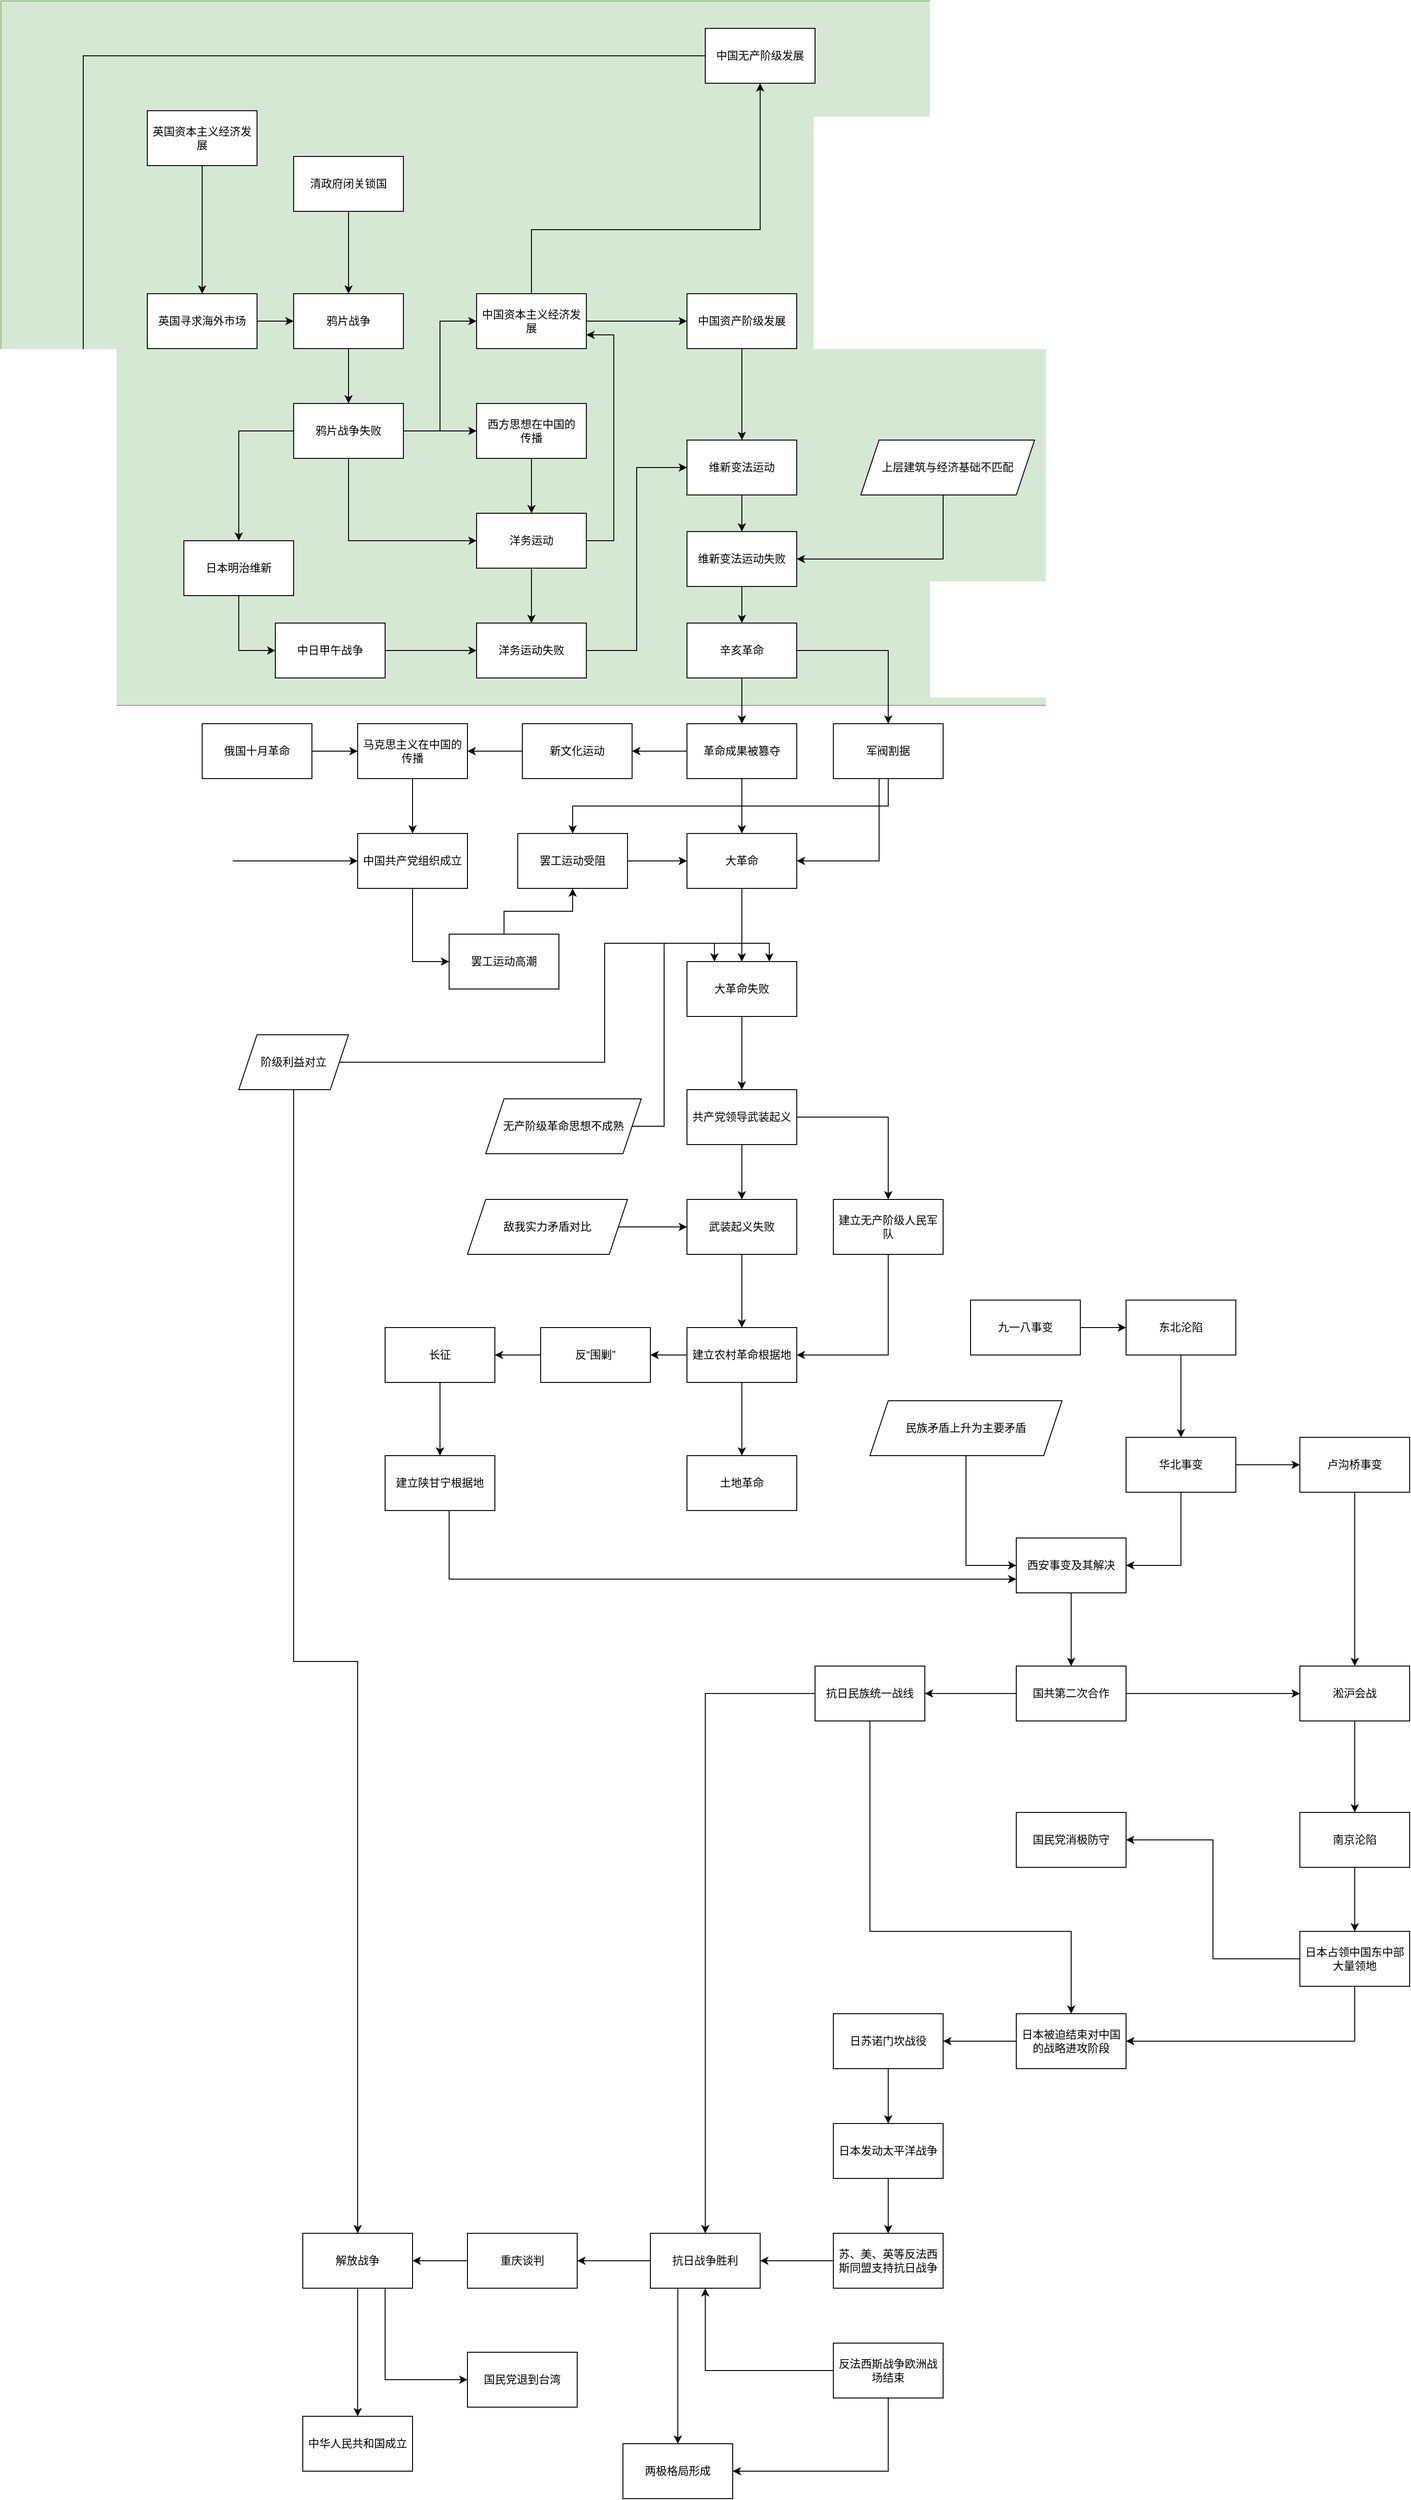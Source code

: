<mxfile version="21.6.6" type="github">
  <diagram name="Page-1" id="7m4uo4GMCayqNNpe3dpX">
    <mxGraphModel dx="2520" dy="2002" grid="1" gridSize="10" guides="1" tooltips="1" connect="1" arrows="1" fold="1" page="1" pageScale="1" pageWidth="850" pageHeight="1100" math="0" shadow="0">
      <root>
        <mxCell id="0" />
        <mxCell id="1" parent="0" />
        <mxCell id="l_-5iuy91tXy2IB9srBs-153" value="" style="rounded=0;whiteSpace=wrap;html=1;fillColor=#d5e8d4;strokeColor=#82b366;" vertex="1" parent="1">
          <mxGeometry x="-140" y="-70" width="1280" height="770" as="geometry" />
        </mxCell>
        <mxCell id="l_-5iuy91tXy2IB9srBs-10" style="edgeStyle=orthogonalEdgeStyle;rounded=0;orthogonalLoop=1;jettySize=auto;html=1;" edge="1" parent="1" source="l_-5iuy91tXy2IB9srBs-1" target="l_-5iuy91tXy2IB9srBs-9">
          <mxGeometry relative="1" as="geometry" />
        </mxCell>
        <mxCell id="l_-5iuy91tXy2IB9srBs-1" value="鸦片战争" style="rounded=0;whiteSpace=wrap;html=1;" vertex="1" parent="1">
          <mxGeometry x="180" y="250" width="120" height="60" as="geometry" />
        </mxCell>
        <mxCell id="l_-5iuy91tXy2IB9srBs-5" style="edgeStyle=orthogonalEdgeStyle;rounded=0;orthogonalLoop=1;jettySize=auto;html=1;entryX=0.5;entryY=0;entryDx=0;entryDy=0;" edge="1" parent="1" source="l_-5iuy91tXy2IB9srBs-3" target="l_-5iuy91tXy2IB9srBs-4">
          <mxGeometry relative="1" as="geometry" />
        </mxCell>
        <mxCell id="l_-5iuy91tXy2IB9srBs-3" value="英国资本主义经济发展" style="rounded=0;whiteSpace=wrap;html=1;" vertex="1" parent="1">
          <mxGeometry x="20" y="50" width="120" height="60" as="geometry" />
        </mxCell>
        <mxCell id="l_-5iuy91tXy2IB9srBs-6" style="edgeStyle=orthogonalEdgeStyle;rounded=0;orthogonalLoop=1;jettySize=auto;html=1;entryX=0;entryY=0.5;entryDx=0;entryDy=0;" edge="1" parent="1" source="l_-5iuy91tXy2IB9srBs-4" target="l_-5iuy91tXy2IB9srBs-1">
          <mxGeometry relative="1" as="geometry" />
        </mxCell>
        <mxCell id="l_-5iuy91tXy2IB9srBs-4" value="英国寻求海外市场" style="rounded=0;whiteSpace=wrap;html=1;" vertex="1" parent="1">
          <mxGeometry x="20" y="250" width="120" height="60" as="geometry" />
        </mxCell>
        <mxCell id="l_-5iuy91tXy2IB9srBs-8" style="edgeStyle=orthogonalEdgeStyle;rounded=0;orthogonalLoop=1;jettySize=auto;html=1;" edge="1" parent="1" source="l_-5iuy91tXy2IB9srBs-7" target="l_-5iuy91tXy2IB9srBs-1">
          <mxGeometry relative="1" as="geometry" />
        </mxCell>
        <mxCell id="l_-5iuy91tXy2IB9srBs-7" value="清政府闭关锁国" style="rounded=0;whiteSpace=wrap;html=1;" vertex="1" parent="1">
          <mxGeometry x="180" y="100" width="120" height="60" as="geometry" />
        </mxCell>
        <mxCell id="l_-5iuy91tXy2IB9srBs-14" style="edgeStyle=orthogonalEdgeStyle;rounded=0;orthogonalLoop=1;jettySize=auto;html=1;entryX=0;entryY=0.5;entryDx=0;entryDy=0;" edge="1" parent="1" source="l_-5iuy91tXy2IB9srBs-9" target="l_-5iuy91tXy2IB9srBs-13">
          <mxGeometry relative="1" as="geometry" />
        </mxCell>
        <mxCell id="l_-5iuy91tXy2IB9srBs-17" style="edgeStyle=orthogonalEdgeStyle;rounded=0;orthogonalLoop=1;jettySize=auto;html=1;entryX=0;entryY=0.5;entryDx=0;entryDy=0;" edge="1" parent="1" source="l_-5iuy91tXy2IB9srBs-9" target="l_-5iuy91tXy2IB9srBs-15">
          <mxGeometry relative="1" as="geometry">
            <Array as="points">
              <mxPoint x="240" y="520" />
            </Array>
          </mxGeometry>
        </mxCell>
        <mxCell id="l_-5iuy91tXy2IB9srBs-21" style="edgeStyle=orthogonalEdgeStyle;rounded=0;orthogonalLoop=1;jettySize=auto;html=1;entryX=0.5;entryY=0;entryDx=0;entryDy=0;" edge="1" parent="1" source="l_-5iuy91tXy2IB9srBs-9" target="l_-5iuy91tXy2IB9srBs-20">
          <mxGeometry relative="1" as="geometry">
            <Array as="points">
              <mxPoint x="120" y="400" />
            </Array>
          </mxGeometry>
        </mxCell>
        <mxCell id="l_-5iuy91tXy2IB9srBs-29" style="edgeStyle=orthogonalEdgeStyle;rounded=0;orthogonalLoop=1;jettySize=auto;html=1;entryX=0;entryY=0.5;entryDx=0;entryDy=0;" edge="1" parent="1" source="l_-5iuy91tXy2IB9srBs-9" target="l_-5iuy91tXy2IB9srBs-28">
          <mxGeometry relative="1" as="geometry" />
        </mxCell>
        <mxCell id="l_-5iuy91tXy2IB9srBs-9" value="鸦片战争失败" style="rounded=0;whiteSpace=wrap;html=1;" vertex="1" parent="1">
          <mxGeometry x="180" y="370" width="120" height="60" as="geometry" />
        </mxCell>
        <mxCell id="l_-5iuy91tXy2IB9srBs-16" style="edgeStyle=orthogonalEdgeStyle;rounded=0;orthogonalLoop=1;jettySize=auto;html=1;entryX=0.5;entryY=0;entryDx=0;entryDy=0;" edge="1" parent="1" source="l_-5iuy91tXy2IB9srBs-13" target="l_-5iuy91tXy2IB9srBs-15">
          <mxGeometry relative="1" as="geometry" />
        </mxCell>
        <mxCell id="l_-5iuy91tXy2IB9srBs-13" value="西方思想在中国的&lt;br&gt;传播" style="rounded=0;whiteSpace=wrap;html=1;" vertex="1" parent="1">
          <mxGeometry x="380" y="370" width="120" height="60" as="geometry" />
        </mxCell>
        <mxCell id="l_-5iuy91tXy2IB9srBs-19" style="edgeStyle=orthogonalEdgeStyle;rounded=0;orthogonalLoop=1;jettySize=auto;html=1;" edge="1" parent="1" source="l_-5iuy91tXy2IB9srBs-15" target="l_-5iuy91tXy2IB9srBs-18">
          <mxGeometry relative="1" as="geometry" />
        </mxCell>
        <mxCell id="l_-5iuy91tXy2IB9srBs-27" style="edgeStyle=orthogonalEdgeStyle;rounded=0;orthogonalLoop=1;jettySize=auto;html=1;entryX=1;entryY=0.75;entryDx=0;entryDy=0;" edge="1" parent="1" source="l_-5iuy91tXy2IB9srBs-15" target="l_-5iuy91tXy2IB9srBs-28">
          <mxGeometry relative="1" as="geometry">
            <Array as="points">
              <mxPoint x="530" y="520" />
              <mxPoint x="530" y="295" />
            </Array>
          </mxGeometry>
        </mxCell>
        <mxCell id="l_-5iuy91tXy2IB9srBs-15" value="洋务运动" style="rounded=0;whiteSpace=wrap;html=1;" vertex="1" parent="1">
          <mxGeometry x="380" y="490" width="120" height="60" as="geometry" />
        </mxCell>
        <mxCell id="l_-5iuy91tXy2IB9srBs-36" style="edgeStyle=orthogonalEdgeStyle;rounded=0;orthogonalLoop=1;jettySize=auto;html=1;entryX=0;entryY=0.5;entryDx=0;entryDy=0;" edge="1" parent="1" source="l_-5iuy91tXy2IB9srBs-18" target="l_-5iuy91tXy2IB9srBs-32">
          <mxGeometry relative="1" as="geometry" />
        </mxCell>
        <mxCell id="l_-5iuy91tXy2IB9srBs-18" value="洋务运动失败" style="rounded=0;whiteSpace=wrap;html=1;" vertex="1" parent="1">
          <mxGeometry x="380" y="610" width="120" height="60" as="geometry" />
        </mxCell>
        <mxCell id="l_-5iuy91tXy2IB9srBs-24" style="edgeStyle=orthogonalEdgeStyle;rounded=0;orthogonalLoop=1;jettySize=auto;html=1;entryX=0;entryY=0.5;entryDx=0;entryDy=0;" edge="1" parent="1" source="l_-5iuy91tXy2IB9srBs-20" target="l_-5iuy91tXy2IB9srBs-22">
          <mxGeometry relative="1" as="geometry" />
        </mxCell>
        <mxCell id="l_-5iuy91tXy2IB9srBs-20" value="日本明治维新" style="rounded=0;whiteSpace=wrap;html=1;" vertex="1" parent="1">
          <mxGeometry x="60" y="520" width="120" height="60" as="geometry" />
        </mxCell>
        <mxCell id="l_-5iuy91tXy2IB9srBs-23" style="edgeStyle=orthogonalEdgeStyle;rounded=0;orthogonalLoop=1;jettySize=auto;html=1;entryX=0;entryY=0.5;entryDx=0;entryDy=0;" edge="1" parent="1" source="l_-5iuy91tXy2IB9srBs-22" target="l_-5iuy91tXy2IB9srBs-18">
          <mxGeometry relative="1" as="geometry" />
        </mxCell>
        <mxCell id="l_-5iuy91tXy2IB9srBs-22" value="中日甲午战争" style="rounded=0;whiteSpace=wrap;html=1;" vertex="1" parent="1">
          <mxGeometry x="160" y="610" width="120" height="60" as="geometry" />
        </mxCell>
        <mxCell id="l_-5iuy91tXy2IB9srBs-33" style="edgeStyle=orthogonalEdgeStyle;rounded=0;orthogonalLoop=1;jettySize=auto;html=1;entryX=0.5;entryY=0;entryDx=0;entryDy=0;" edge="1" parent="1" source="l_-5iuy91tXy2IB9srBs-25" target="l_-5iuy91tXy2IB9srBs-32">
          <mxGeometry relative="1" as="geometry" />
        </mxCell>
        <mxCell id="l_-5iuy91tXy2IB9srBs-25" value="中国资产阶级发展" style="rounded=0;whiteSpace=wrap;html=1;" vertex="1" parent="1">
          <mxGeometry x="610" y="250" width="120" height="60" as="geometry" />
        </mxCell>
        <mxCell id="l_-5iuy91tXy2IB9srBs-31" style="edgeStyle=orthogonalEdgeStyle;rounded=0;orthogonalLoop=1;jettySize=auto;html=1;entryX=0;entryY=0.5;entryDx=0;entryDy=0;" edge="1" parent="1" source="l_-5iuy91tXy2IB9srBs-28" target="l_-5iuy91tXy2IB9srBs-25">
          <mxGeometry relative="1" as="geometry" />
        </mxCell>
        <mxCell id="l_-5iuy91tXy2IB9srBs-55" style="edgeStyle=orthogonalEdgeStyle;rounded=0;orthogonalLoop=1;jettySize=auto;html=1;entryX=0.5;entryY=1;entryDx=0;entryDy=0;" edge="1" parent="1" source="l_-5iuy91tXy2IB9srBs-28" target="l_-5iuy91tXy2IB9srBs-54">
          <mxGeometry relative="1" as="geometry">
            <Array as="points">
              <mxPoint x="440" y="180" />
              <mxPoint x="690" y="180" />
            </Array>
          </mxGeometry>
        </mxCell>
        <mxCell id="l_-5iuy91tXy2IB9srBs-28" value="中国资本主义经济发展" style="rounded=0;whiteSpace=wrap;html=1;" vertex="1" parent="1">
          <mxGeometry x="380" y="250" width="120" height="60" as="geometry" />
        </mxCell>
        <mxCell id="l_-5iuy91tXy2IB9srBs-35" style="edgeStyle=orthogonalEdgeStyle;rounded=0;orthogonalLoop=1;jettySize=auto;html=1;entryX=0.5;entryY=0;entryDx=0;entryDy=0;" edge="1" parent="1" source="l_-5iuy91tXy2IB9srBs-32" target="l_-5iuy91tXy2IB9srBs-34">
          <mxGeometry relative="1" as="geometry" />
        </mxCell>
        <mxCell id="l_-5iuy91tXy2IB9srBs-32" value="维新变法运动" style="rounded=0;whiteSpace=wrap;html=1;" vertex="1" parent="1">
          <mxGeometry x="610" y="410" width="120" height="60" as="geometry" />
        </mxCell>
        <mxCell id="l_-5iuy91tXy2IB9srBs-42" style="edgeStyle=orthogonalEdgeStyle;rounded=0;orthogonalLoop=1;jettySize=auto;html=1;entryX=0.5;entryY=0;entryDx=0;entryDy=0;" edge="1" parent="1" source="l_-5iuy91tXy2IB9srBs-34" target="l_-5iuy91tXy2IB9srBs-41">
          <mxGeometry relative="1" as="geometry" />
        </mxCell>
        <mxCell id="l_-5iuy91tXy2IB9srBs-34" value="维新变法运动失败" style="rounded=0;whiteSpace=wrap;html=1;" vertex="1" parent="1">
          <mxGeometry x="610" y="510" width="120" height="60" as="geometry" />
        </mxCell>
        <mxCell id="l_-5iuy91tXy2IB9srBs-40" style="edgeStyle=orthogonalEdgeStyle;rounded=0;orthogonalLoop=1;jettySize=auto;html=1;entryX=1;entryY=0.5;entryDx=0;entryDy=0;" edge="1" parent="1" source="l_-5iuy91tXy2IB9srBs-38" target="l_-5iuy91tXy2IB9srBs-34">
          <mxGeometry relative="1" as="geometry">
            <Array as="points">
              <mxPoint x="890" y="540" />
            </Array>
          </mxGeometry>
        </mxCell>
        <mxCell id="l_-5iuy91tXy2IB9srBs-38" value="上层建筑与经济基础不匹配" style="shape=parallelogram;perimeter=parallelogramPerimeter;whiteSpace=wrap;html=1;fixedSize=1;" vertex="1" parent="1">
          <mxGeometry x="800" y="410" width="190" height="60" as="geometry" />
        </mxCell>
        <mxCell id="l_-5iuy91tXy2IB9srBs-44" style="edgeStyle=orthogonalEdgeStyle;rounded=0;orthogonalLoop=1;jettySize=auto;html=1;entryX=0.5;entryY=0;entryDx=0;entryDy=0;" edge="1" parent="1" source="l_-5iuy91tXy2IB9srBs-41" target="l_-5iuy91tXy2IB9srBs-43">
          <mxGeometry relative="1" as="geometry" />
        </mxCell>
        <mxCell id="l_-5iuy91tXy2IB9srBs-41" value="辛亥革命" style="rounded=0;whiteSpace=wrap;html=1;" vertex="1" parent="1">
          <mxGeometry x="610" y="610" width="120" height="60" as="geometry" />
        </mxCell>
        <mxCell id="l_-5iuy91tXy2IB9srBs-46" style="edgeStyle=orthogonalEdgeStyle;rounded=0;orthogonalLoop=1;jettySize=auto;html=1;entryX=0.5;entryY=0;entryDx=0;entryDy=0;exitX=1;exitY=0.5;exitDx=0;exitDy=0;" edge="1" parent="1" source="l_-5iuy91tXy2IB9srBs-41" target="l_-5iuy91tXy2IB9srBs-45">
          <mxGeometry relative="1" as="geometry" />
        </mxCell>
        <mxCell id="l_-5iuy91tXy2IB9srBs-48" style="edgeStyle=orthogonalEdgeStyle;rounded=0;orthogonalLoop=1;jettySize=auto;html=1;entryX=0.5;entryY=0;entryDx=0;entryDy=0;" edge="1" parent="1" source="l_-5iuy91tXy2IB9srBs-43" target="l_-5iuy91tXy2IB9srBs-47">
          <mxGeometry relative="1" as="geometry" />
        </mxCell>
        <mxCell id="l_-5iuy91tXy2IB9srBs-58" style="edgeStyle=orthogonalEdgeStyle;rounded=0;orthogonalLoop=1;jettySize=auto;html=1;" edge="1" parent="1" source="l_-5iuy91tXy2IB9srBs-43" target="l_-5iuy91tXy2IB9srBs-57">
          <mxGeometry relative="1" as="geometry" />
        </mxCell>
        <mxCell id="l_-5iuy91tXy2IB9srBs-43" value="革命成果被篡夺" style="rounded=0;whiteSpace=wrap;html=1;" vertex="1" parent="1">
          <mxGeometry x="610" y="720" width="120" height="60" as="geometry" />
        </mxCell>
        <mxCell id="l_-5iuy91tXy2IB9srBs-49" style="edgeStyle=orthogonalEdgeStyle;rounded=0;orthogonalLoop=1;jettySize=auto;html=1;entryX=1;entryY=0.5;entryDx=0;entryDy=0;" edge="1" parent="1" source="l_-5iuy91tXy2IB9srBs-45" target="l_-5iuy91tXy2IB9srBs-47">
          <mxGeometry relative="1" as="geometry">
            <Array as="points">
              <mxPoint x="820" y="870" />
            </Array>
          </mxGeometry>
        </mxCell>
        <mxCell id="l_-5iuy91tXy2IB9srBs-72" style="edgeStyle=orthogonalEdgeStyle;rounded=0;orthogonalLoop=1;jettySize=auto;html=1;entryX=0.5;entryY=0;entryDx=0;entryDy=0;" edge="1" parent="1" source="l_-5iuy91tXy2IB9srBs-45" target="l_-5iuy91tXy2IB9srBs-66">
          <mxGeometry relative="1" as="geometry">
            <Array as="points">
              <mxPoint x="830" y="810" />
              <mxPoint x="485" y="810" />
            </Array>
          </mxGeometry>
        </mxCell>
        <mxCell id="l_-5iuy91tXy2IB9srBs-45" value="军阀割据" style="rounded=0;whiteSpace=wrap;html=1;" vertex="1" parent="1">
          <mxGeometry x="770" y="720" width="120" height="60" as="geometry" />
        </mxCell>
        <mxCell id="l_-5iuy91tXy2IB9srBs-53" style="edgeStyle=orthogonalEdgeStyle;rounded=0;orthogonalLoop=1;jettySize=auto;html=1;entryX=0.5;entryY=0;entryDx=0;entryDy=0;" edge="1" parent="1" source="l_-5iuy91tXy2IB9srBs-47" target="l_-5iuy91tXy2IB9srBs-52">
          <mxGeometry relative="1" as="geometry" />
        </mxCell>
        <mxCell id="l_-5iuy91tXy2IB9srBs-47" value="大革命" style="rounded=0;whiteSpace=wrap;html=1;" vertex="1" parent="1">
          <mxGeometry x="610" y="840" width="120" height="60" as="geometry" />
        </mxCell>
        <mxCell id="l_-5iuy91tXy2IB9srBs-80" style="edgeStyle=orthogonalEdgeStyle;rounded=0;orthogonalLoop=1;jettySize=auto;html=1;entryX=0.5;entryY=0;entryDx=0;entryDy=0;" edge="1" parent="1" source="l_-5iuy91tXy2IB9srBs-52" target="l_-5iuy91tXy2IB9srBs-79">
          <mxGeometry relative="1" as="geometry" />
        </mxCell>
        <mxCell id="l_-5iuy91tXy2IB9srBs-52" value="大革命失败" style="rounded=0;whiteSpace=wrap;html=1;" vertex="1" parent="1">
          <mxGeometry x="610" y="980" width="120" height="60" as="geometry" />
        </mxCell>
        <mxCell id="l_-5iuy91tXy2IB9srBs-65" style="edgeStyle=orthogonalEdgeStyle;rounded=0;orthogonalLoop=1;jettySize=auto;html=1;entryX=0;entryY=0.5;entryDx=0;entryDy=0;" edge="1" parent="1" source="l_-5iuy91tXy2IB9srBs-54" target="l_-5iuy91tXy2IB9srBs-62">
          <mxGeometry relative="1" as="geometry">
            <Array as="points">
              <mxPoint x="-50" y="-10" />
              <mxPoint x="-50" y="870" />
            </Array>
          </mxGeometry>
        </mxCell>
        <mxCell id="l_-5iuy91tXy2IB9srBs-54" value="中国无产阶级发展" style="rounded=0;whiteSpace=wrap;html=1;" vertex="1" parent="1">
          <mxGeometry x="630" y="-40" width="120" height="60" as="geometry" />
        </mxCell>
        <mxCell id="l_-5iuy91tXy2IB9srBs-61" style="edgeStyle=orthogonalEdgeStyle;rounded=0;orthogonalLoop=1;jettySize=auto;html=1;entryX=0;entryY=0.5;entryDx=0;entryDy=0;" edge="1" parent="1" source="l_-5iuy91tXy2IB9srBs-56" target="l_-5iuy91tXy2IB9srBs-59">
          <mxGeometry relative="1" as="geometry" />
        </mxCell>
        <mxCell id="l_-5iuy91tXy2IB9srBs-56" value="俄国十月革命" style="rounded=0;whiteSpace=wrap;html=1;" vertex="1" parent="1">
          <mxGeometry x="80" y="720" width="120" height="60" as="geometry" />
        </mxCell>
        <mxCell id="l_-5iuy91tXy2IB9srBs-60" style="edgeStyle=orthogonalEdgeStyle;rounded=0;orthogonalLoop=1;jettySize=auto;html=1;entryX=1;entryY=0.5;entryDx=0;entryDy=0;" edge="1" parent="1" source="l_-5iuy91tXy2IB9srBs-57" target="l_-5iuy91tXy2IB9srBs-59">
          <mxGeometry relative="1" as="geometry" />
        </mxCell>
        <mxCell id="l_-5iuy91tXy2IB9srBs-57" value="新文化运动" style="rounded=0;whiteSpace=wrap;html=1;" vertex="1" parent="1">
          <mxGeometry x="430" y="720" width="120" height="60" as="geometry" />
        </mxCell>
        <mxCell id="l_-5iuy91tXy2IB9srBs-63" style="edgeStyle=orthogonalEdgeStyle;rounded=0;orthogonalLoop=1;jettySize=auto;html=1;entryX=0.5;entryY=0;entryDx=0;entryDy=0;" edge="1" parent="1" source="l_-5iuy91tXy2IB9srBs-59" target="l_-5iuy91tXy2IB9srBs-62">
          <mxGeometry relative="1" as="geometry" />
        </mxCell>
        <mxCell id="l_-5iuy91tXy2IB9srBs-59" value="马克思主义在中国的传播" style="rounded=0;whiteSpace=wrap;html=1;" vertex="1" parent="1">
          <mxGeometry x="250" y="720" width="120" height="60" as="geometry" />
        </mxCell>
        <mxCell id="l_-5iuy91tXy2IB9srBs-70" value="" style="edgeStyle=orthogonalEdgeStyle;rounded=0;orthogonalLoop=1;jettySize=auto;html=1;entryX=0;entryY=0.5;entryDx=0;entryDy=0;" edge="1" parent="1" source="l_-5iuy91tXy2IB9srBs-62" target="l_-5iuy91tXy2IB9srBs-69">
          <mxGeometry relative="1" as="geometry" />
        </mxCell>
        <mxCell id="l_-5iuy91tXy2IB9srBs-62" value="中国共产党组织成立" style="rounded=0;whiteSpace=wrap;html=1;" vertex="1" parent="1">
          <mxGeometry x="250" y="840" width="120" height="60" as="geometry" />
        </mxCell>
        <mxCell id="l_-5iuy91tXy2IB9srBs-68" style="edgeStyle=orthogonalEdgeStyle;rounded=0;orthogonalLoop=1;jettySize=auto;html=1;entryX=0;entryY=0.5;entryDx=0;entryDy=0;" edge="1" parent="1" source="l_-5iuy91tXy2IB9srBs-66" target="l_-5iuy91tXy2IB9srBs-47">
          <mxGeometry relative="1" as="geometry" />
        </mxCell>
        <mxCell id="l_-5iuy91tXy2IB9srBs-66" value="罢工运动受阻" style="rounded=0;whiteSpace=wrap;html=1;" vertex="1" parent="1">
          <mxGeometry x="425" y="840" width="120" height="60" as="geometry" />
        </mxCell>
        <mxCell id="l_-5iuy91tXy2IB9srBs-71" style="edgeStyle=orthogonalEdgeStyle;rounded=0;orthogonalLoop=1;jettySize=auto;html=1;" edge="1" parent="1" source="l_-5iuy91tXy2IB9srBs-69" target="l_-5iuy91tXy2IB9srBs-66">
          <mxGeometry relative="1" as="geometry" />
        </mxCell>
        <mxCell id="l_-5iuy91tXy2IB9srBs-69" value="罢工运动高潮" style="whiteSpace=wrap;html=1;rounded=0;" vertex="1" parent="1">
          <mxGeometry x="350" y="950" width="120" height="60" as="geometry" />
        </mxCell>
        <mxCell id="l_-5iuy91tXy2IB9srBs-75" style="edgeStyle=orthogonalEdgeStyle;rounded=0;orthogonalLoop=1;jettySize=auto;html=1;entryX=0.75;entryY=0;entryDx=0;entryDy=0;" edge="1" parent="1" source="l_-5iuy91tXy2IB9srBs-74" target="l_-5iuy91tXy2IB9srBs-52">
          <mxGeometry relative="1" as="geometry">
            <Array as="points">
              <mxPoint x="520" y="1090" />
              <mxPoint x="520" y="960" />
              <mxPoint x="700" y="960" />
            </Array>
          </mxGeometry>
        </mxCell>
        <mxCell id="l_-5iuy91tXy2IB9srBs-133" style="edgeStyle=orthogonalEdgeStyle;rounded=0;orthogonalLoop=1;jettySize=auto;html=1;entryX=0.5;entryY=0;entryDx=0;entryDy=0;" edge="1" parent="1" source="l_-5iuy91tXy2IB9srBs-74" target="l_-5iuy91tXy2IB9srBs-134">
          <mxGeometry relative="1" as="geometry">
            <mxPoint x="300" y="2310" as="targetPoint" />
          </mxGeometry>
        </mxCell>
        <mxCell id="l_-5iuy91tXy2IB9srBs-74" value="阶级利益对立" style="shape=parallelogram;perimeter=parallelogramPerimeter;whiteSpace=wrap;html=1;fixedSize=1;" vertex="1" parent="1">
          <mxGeometry x="120" y="1060" width="120" height="60" as="geometry" />
        </mxCell>
        <mxCell id="l_-5iuy91tXy2IB9srBs-78" style="edgeStyle=orthogonalEdgeStyle;rounded=0;orthogonalLoop=1;jettySize=auto;html=1;entryX=0.25;entryY=0;entryDx=0;entryDy=0;" edge="1" parent="1" source="l_-5iuy91tXy2IB9srBs-77" target="l_-5iuy91tXy2IB9srBs-52">
          <mxGeometry relative="1" as="geometry" />
        </mxCell>
        <mxCell id="l_-5iuy91tXy2IB9srBs-77" value="无产阶级革命思想不成熟" style="shape=parallelogram;perimeter=parallelogramPerimeter;whiteSpace=wrap;html=1;fixedSize=1;" vertex="1" parent="1">
          <mxGeometry x="390" y="1130" width="170" height="60" as="geometry" />
        </mxCell>
        <mxCell id="l_-5iuy91tXy2IB9srBs-83" style="edgeStyle=orthogonalEdgeStyle;rounded=0;orthogonalLoop=1;jettySize=auto;html=1;entryX=0.5;entryY=0;entryDx=0;entryDy=0;" edge="1" parent="1" source="l_-5iuy91tXy2IB9srBs-79" target="l_-5iuy91tXy2IB9srBs-82">
          <mxGeometry relative="1" as="geometry" />
        </mxCell>
        <mxCell id="l_-5iuy91tXy2IB9srBs-88" style="edgeStyle=orthogonalEdgeStyle;rounded=0;orthogonalLoop=1;jettySize=auto;html=1;entryX=0.5;entryY=0;entryDx=0;entryDy=0;" edge="1" parent="1" source="l_-5iuy91tXy2IB9srBs-79" target="l_-5iuy91tXy2IB9srBs-89">
          <mxGeometry relative="1" as="geometry">
            <mxPoint x="820" y="1300" as="targetPoint" />
          </mxGeometry>
        </mxCell>
        <mxCell id="l_-5iuy91tXy2IB9srBs-79" value="共产党领导武装起义" style="rounded=0;whiteSpace=wrap;html=1;" vertex="1" parent="1">
          <mxGeometry x="610" y="1120" width="120" height="60" as="geometry" />
        </mxCell>
        <mxCell id="l_-5iuy91tXy2IB9srBs-85" style="edgeStyle=orthogonalEdgeStyle;rounded=0;orthogonalLoop=1;jettySize=auto;html=1;entryX=0;entryY=0.5;entryDx=0;entryDy=0;" edge="1" parent="1" source="l_-5iuy91tXy2IB9srBs-81" target="l_-5iuy91tXy2IB9srBs-82">
          <mxGeometry relative="1" as="geometry" />
        </mxCell>
        <mxCell id="l_-5iuy91tXy2IB9srBs-81" value="敌我实力矛盾对比" style="shape=parallelogram;perimeter=parallelogramPerimeter;whiteSpace=wrap;html=1;fixedSize=1;" vertex="1" parent="1">
          <mxGeometry x="370" y="1240" width="175" height="60" as="geometry" />
        </mxCell>
        <mxCell id="l_-5iuy91tXy2IB9srBs-87" value="" style="edgeStyle=orthogonalEdgeStyle;rounded=0;orthogonalLoop=1;jettySize=auto;html=1;" edge="1" parent="1" source="l_-5iuy91tXy2IB9srBs-82" target="l_-5iuy91tXy2IB9srBs-86">
          <mxGeometry relative="1" as="geometry" />
        </mxCell>
        <mxCell id="l_-5iuy91tXy2IB9srBs-82" value="武装起义失败" style="rounded=0;whiteSpace=wrap;html=1;" vertex="1" parent="1">
          <mxGeometry x="610" y="1240" width="120" height="60" as="geometry" />
        </mxCell>
        <mxCell id="l_-5iuy91tXy2IB9srBs-91" value="" style="edgeStyle=orthogonalEdgeStyle;rounded=0;orthogonalLoop=1;jettySize=auto;html=1;" edge="1" parent="1" source="l_-5iuy91tXy2IB9srBs-86" target="l_-5iuy91tXy2IB9srBs-90">
          <mxGeometry relative="1" as="geometry" />
        </mxCell>
        <mxCell id="l_-5iuy91tXy2IB9srBs-93" value="" style="edgeStyle=orthogonalEdgeStyle;rounded=0;orthogonalLoop=1;jettySize=auto;html=1;" edge="1" parent="1" source="l_-5iuy91tXy2IB9srBs-86" target="l_-5iuy91tXy2IB9srBs-92">
          <mxGeometry relative="1" as="geometry" />
        </mxCell>
        <mxCell id="l_-5iuy91tXy2IB9srBs-86" value="建立农村革命根据地" style="whiteSpace=wrap;html=1;rounded=0;" vertex="1" parent="1">
          <mxGeometry x="610" y="1380" width="120" height="60" as="geometry" />
        </mxCell>
        <mxCell id="l_-5iuy91tXy2IB9srBs-142" style="edgeStyle=orthogonalEdgeStyle;rounded=0;orthogonalLoop=1;jettySize=auto;html=1;entryX=1;entryY=0.5;entryDx=0;entryDy=0;" edge="1" parent="1" source="l_-5iuy91tXy2IB9srBs-89" target="l_-5iuy91tXy2IB9srBs-86">
          <mxGeometry relative="1" as="geometry">
            <Array as="points">
              <mxPoint x="830" y="1410" />
            </Array>
          </mxGeometry>
        </mxCell>
        <mxCell id="l_-5iuy91tXy2IB9srBs-89" value="建立无产阶级人民军队" style="rounded=0;whiteSpace=wrap;html=1;" vertex="1" parent="1">
          <mxGeometry x="770" y="1240" width="120" height="60" as="geometry" />
        </mxCell>
        <mxCell id="l_-5iuy91tXy2IB9srBs-90" value="土地革命" style="whiteSpace=wrap;html=1;rounded=0;" vertex="1" parent="1">
          <mxGeometry x="610" y="1520" width="120" height="60" as="geometry" />
        </mxCell>
        <mxCell id="l_-5iuy91tXy2IB9srBs-95" value="" style="edgeStyle=orthogonalEdgeStyle;rounded=0;orthogonalLoop=1;jettySize=auto;html=1;" edge="1" parent="1" source="l_-5iuy91tXy2IB9srBs-92" target="l_-5iuy91tXy2IB9srBs-94">
          <mxGeometry relative="1" as="geometry" />
        </mxCell>
        <mxCell id="l_-5iuy91tXy2IB9srBs-92" value="反“围剿”" style="whiteSpace=wrap;html=1;rounded=0;" vertex="1" parent="1">
          <mxGeometry x="450" y="1380" width="120" height="60" as="geometry" />
        </mxCell>
        <mxCell id="l_-5iuy91tXy2IB9srBs-102" value="" style="edgeStyle=orthogonalEdgeStyle;rounded=0;orthogonalLoop=1;jettySize=auto;html=1;" edge="1" parent="1" source="l_-5iuy91tXy2IB9srBs-94" target="l_-5iuy91tXy2IB9srBs-101">
          <mxGeometry relative="1" as="geometry" />
        </mxCell>
        <mxCell id="l_-5iuy91tXy2IB9srBs-94" value="长征" style="whiteSpace=wrap;html=1;rounded=0;" vertex="1" parent="1">
          <mxGeometry x="280" y="1380" width="120" height="60" as="geometry" />
        </mxCell>
        <mxCell id="l_-5iuy91tXy2IB9srBs-98" value="" style="edgeStyle=orthogonalEdgeStyle;rounded=0;orthogonalLoop=1;jettySize=auto;html=1;" edge="1" parent="1" source="l_-5iuy91tXy2IB9srBs-96" target="l_-5iuy91tXy2IB9srBs-97">
          <mxGeometry relative="1" as="geometry" />
        </mxCell>
        <mxCell id="l_-5iuy91tXy2IB9srBs-96" value="九一八事变" style="rounded=0;whiteSpace=wrap;html=1;" vertex="1" parent="1">
          <mxGeometry x="920" y="1350" width="120" height="60" as="geometry" />
        </mxCell>
        <mxCell id="l_-5iuy91tXy2IB9srBs-100" value="" style="edgeStyle=orthogonalEdgeStyle;rounded=0;orthogonalLoop=1;jettySize=auto;html=1;" edge="1" parent="1" source="l_-5iuy91tXy2IB9srBs-97" target="l_-5iuy91tXy2IB9srBs-99">
          <mxGeometry relative="1" as="geometry" />
        </mxCell>
        <mxCell id="l_-5iuy91tXy2IB9srBs-97" value="东北沦陷" style="whiteSpace=wrap;html=1;rounded=0;" vertex="1" parent="1">
          <mxGeometry x="1090" y="1350" width="120" height="60" as="geometry" />
        </mxCell>
        <mxCell id="l_-5iuy91tXy2IB9srBs-106" style="edgeStyle=orthogonalEdgeStyle;rounded=0;orthogonalLoop=1;jettySize=auto;html=1;entryX=1;entryY=0.5;entryDx=0;entryDy=0;" edge="1" parent="1" source="l_-5iuy91tXy2IB9srBs-99" target="l_-5iuy91tXy2IB9srBs-104">
          <mxGeometry relative="1" as="geometry" />
        </mxCell>
        <mxCell id="l_-5iuy91tXy2IB9srBs-110" style="edgeStyle=orthogonalEdgeStyle;rounded=0;orthogonalLoop=1;jettySize=auto;html=1;" edge="1" parent="1" source="l_-5iuy91tXy2IB9srBs-99" target="l_-5iuy91tXy2IB9srBs-109">
          <mxGeometry relative="1" as="geometry" />
        </mxCell>
        <mxCell id="l_-5iuy91tXy2IB9srBs-99" value="华北事变" style="whiteSpace=wrap;html=1;rounded=0;" vertex="1" parent="1">
          <mxGeometry x="1090" y="1500" width="120" height="60" as="geometry" />
        </mxCell>
        <mxCell id="l_-5iuy91tXy2IB9srBs-141" style="edgeStyle=orthogonalEdgeStyle;rounded=0;orthogonalLoop=1;jettySize=auto;html=1;entryX=0;entryY=0.75;entryDx=0;entryDy=0;" edge="1" parent="1" source="l_-5iuy91tXy2IB9srBs-101" target="l_-5iuy91tXy2IB9srBs-104">
          <mxGeometry relative="1" as="geometry">
            <Array as="points">
              <mxPoint x="350" y="1655" />
            </Array>
          </mxGeometry>
        </mxCell>
        <mxCell id="l_-5iuy91tXy2IB9srBs-101" value="建立陕甘宁根据地" style="whiteSpace=wrap;html=1;rounded=0;" vertex="1" parent="1">
          <mxGeometry x="280" y="1520" width="120" height="60" as="geometry" />
        </mxCell>
        <mxCell id="l_-5iuy91tXy2IB9srBs-105" style="edgeStyle=orthogonalEdgeStyle;rounded=0;orthogonalLoop=1;jettySize=auto;html=1;entryX=0;entryY=0.5;entryDx=0;entryDy=0;" edge="1" parent="1" source="l_-5iuy91tXy2IB9srBs-103" target="l_-5iuy91tXy2IB9srBs-104">
          <mxGeometry relative="1" as="geometry" />
        </mxCell>
        <mxCell id="l_-5iuy91tXy2IB9srBs-103" value="民族矛盾上升为主要矛盾" style="shape=parallelogram;perimeter=parallelogramPerimeter;whiteSpace=wrap;html=1;fixedSize=1;" vertex="1" parent="1">
          <mxGeometry x="810" y="1460" width="210" height="60" as="geometry" />
        </mxCell>
        <mxCell id="l_-5iuy91tXy2IB9srBs-108" value="" style="edgeStyle=orthogonalEdgeStyle;rounded=0;orthogonalLoop=1;jettySize=auto;html=1;" edge="1" parent="1" source="l_-5iuy91tXy2IB9srBs-104" target="l_-5iuy91tXy2IB9srBs-107">
          <mxGeometry relative="1" as="geometry" />
        </mxCell>
        <mxCell id="l_-5iuy91tXy2IB9srBs-104" value="西安事变及其解决" style="rounded=0;whiteSpace=wrap;html=1;" vertex="1" parent="1">
          <mxGeometry x="970" y="1610" width="120" height="60" as="geometry" />
        </mxCell>
        <mxCell id="l_-5iuy91tXy2IB9srBs-113" style="edgeStyle=orthogonalEdgeStyle;rounded=0;orthogonalLoop=1;jettySize=auto;html=1;entryX=0;entryY=0.5;entryDx=0;entryDy=0;" edge="1" parent="1" source="l_-5iuy91tXy2IB9srBs-107" target="l_-5iuy91tXy2IB9srBs-111">
          <mxGeometry relative="1" as="geometry" />
        </mxCell>
        <mxCell id="l_-5iuy91tXy2IB9srBs-145" style="edgeStyle=orthogonalEdgeStyle;rounded=0;orthogonalLoop=1;jettySize=auto;html=1;" edge="1" parent="1" source="l_-5iuy91tXy2IB9srBs-107" target="l_-5iuy91tXy2IB9srBs-144">
          <mxGeometry relative="1" as="geometry" />
        </mxCell>
        <mxCell id="l_-5iuy91tXy2IB9srBs-107" value="国共第二次合作" style="whiteSpace=wrap;html=1;rounded=0;" vertex="1" parent="1">
          <mxGeometry x="970" y="1750" width="120" height="60" as="geometry" />
        </mxCell>
        <mxCell id="l_-5iuy91tXy2IB9srBs-112" style="edgeStyle=orthogonalEdgeStyle;rounded=0;orthogonalLoop=1;jettySize=auto;html=1;entryX=0.5;entryY=0;entryDx=0;entryDy=0;" edge="1" parent="1" source="l_-5iuy91tXy2IB9srBs-109" target="l_-5iuy91tXy2IB9srBs-111">
          <mxGeometry relative="1" as="geometry" />
        </mxCell>
        <mxCell id="l_-5iuy91tXy2IB9srBs-109" value="卢沟桥事变" style="rounded=0;whiteSpace=wrap;html=1;" vertex="1" parent="1">
          <mxGeometry x="1280" y="1500" width="120" height="60" as="geometry" />
        </mxCell>
        <mxCell id="l_-5iuy91tXy2IB9srBs-115" style="edgeStyle=orthogonalEdgeStyle;rounded=0;orthogonalLoop=1;jettySize=auto;html=1;" edge="1" parent="1" source="l_-5iuy91tXy2IB9srBs-111" target="l_-5iuy91tXy2IB9srBs-114">
          <mxGeometry relative="1" as="geometry" />
        </mxCell>
        <mxCell id="l_-5iuy91tXy2IB9srBs-111" value="淞沪会战" style="rounded=0;whiteSpace=wrap;html=1;" vertex="1" parent="1">
          <mxGeometry x="1280" y="1750" width="120" height="60" as="geometry" />
        </mxCell>
        <mxCell id="l_-5iuy91tXy2IB9srBs-118" style="edgeStyle=orthogonalEdgeStyle;rounded=0;orthogonalLoop=1;jettySize=auto;html=1;" edge="1" parent="1" source="l_-5iuy91tXy2IB9srBs-114" target="l_-5iuy91tXy2IB9srBs-117">
          <mxGeometry relative="1" as="geometry" />
        </mxCell>
        <mxCell id="l_-5iuy91tXy2IB9srBs-114" value="南京沦陷" style="rounded=0;whiteSpace=wrap;html=1;" vertex="1" parent="1">
          <mxGeometry x="1280" y="1910" width="120" height="60" as="geometry" />
        </mxCell>
        <mxCell id="l_-5iuy91tXy2IB9srBs-116" value="国民党消极防守" style="rounded=0;whiteSpace=wrap;html=1;" vertex="1" parent="1">
          <mxGeometry x="970" y="1910" width="120" height="60" as="geometry" />
        </mxCell>
        <mxCell id="l_-5iuy91tXy2IB9srBs-119" style="edgeStyle=orthogonalEdgeStyle;rounded=0;orthogonalLoop=1;jettySize=auto;html=1;entryX=1;entryY=0.5;entryDx=0;entryDy=0;" edge="1" parent="1" source="l_-5iuy91tXy2IB9srBs-117" target="l_-5iuy91tXy2IB9srBs-116">
          <mxGeometry relative="1" as="geometry" />
        </mxCell>
        <mxCell id="l_-5iuy91tXy2IB9srBs-121" style="edgeStyle=orthogonalEdgeStyle;rounded=0;orthogonalLoop=1;jettySize=auto;html=1;entryX=1;entryY=0.5;entryDx=0;entryDy=0;" edge="1" parent="1" source="l_-5iuy91tXy2IB9srBs-117" target="l_-5iuy91tXy2IB9srBs-120">
          <mxGeometry relative="1" as="geometry">
            <Array as="points">
              <mxPoint x="1340" y="2160" />
            </Array>
          </mxGeometry>
        </mxCell>
        <mxCell id="l_-5iuy91tXy2IB9srBs-117" value="日本占领中国东中部大量领地" style="rounded=0;whiteSpace=wrap;html=1;" vertex="1" parent="1">
          <mxGeometry x="1280" y="2040" width="120" height="60" as="geometry" />
        </mxCell>
        <mxCell id="l_-5iuy91tXy2IB9srBs-123" style="edgeStyle=orthogonalEdgeStyle;rounded=0;orthogonalLoop=1;jettySize=auto;html=1;entryX=1;entryY=0.5;entryDx=0;entryDy=0;" edge="1" parent="1" source="l_-5iuy91tXy2IB9srBs-120" target="l_-5iuy91tXy2IB9srBs-122">
          <mxGeometry relative="1" as="geometry" />
        </mxCell>
        <mxCell id="l_-5iuy91tXy2IB9srBs-120" value="日本被迫结束对中国的战略进攻阶段" style="rounded=0;whiteSpace=wrap;html=1;" vertex="1" parent="1">
          <mxGeometry x="970" y="2130" width="120" height="60" as="geometry" />
        </mxCell>
        <mxCell id="l_-5iuy91tXy2IB9srBs-125" style="edgeStyle=orthogonalEdgeStyle;rounded=0;orthogonalLoop=1;jettySize=auto;html=1;entryX=0.5;entryY=0;entryDx=0;entryDy=0;" edge="1" parent="1" source="l_-5iuy91tXy2IB9srBs-122" target="l_-5iuy91tXy2IB9srBs-124">
          <mxGeometry relative="1" as="geometry" />
        </mxCell>
        <mxCell id="l_-5iuy91tXy2IB9srBs-122" value="日苏诺门坎战役" style="rounded=0;whiteSpace=wrap;html=1;" vertex="1" parent="1">
          <mxGeometry x="770" y="2130" width="120" height="60" as="geometry" />
        </mxCell>
        <mxCell id="l_-5iuy91tXy2IB9srBs-128" value="" style="edgeStyle=orthogonalEdgeStyle;rounded=0;orthogonalLoop=1;jettySize=auto;html=1;" edge="1" parent="1" source="l_-5iuy91tXy2IB9srBs-124" target="l_-5iuy91tXy2IB9srBs-127">
          <mxGeometry relative="1" as="geometry" />
        </mxCell>
        <mxCell id="l_-5iuy91tXy2IB9srBs-124" value="日本发动太平洋战争" style="rounded=0;whiteSpace=wrap;html=1;" vertex="1" parent="1">
          <mxGeometry x="770" y="2250" width="120" height="60" as="geometry" />
        </mxCell>
        <mxCell id="l_-5iuy91tXy2IB9srBs-130" value="" style="edgeStyle=orthogonalEdgeStyle;rounded=0;orthogonalLoop=1;jettySize=auto;html=1;" edge="1" parent="1" source="l_-5iuy91tXy2IB9srBs-127" target="l_-5iuy91tXy2IB9srBs-129">
          <mxGeometry relative="1" as="geometry" />
        </mxCell>
        <mxCell id="l_-5iuy91tXy2IB9srBs-127" value="苏、美、英等反法西斯同盟支持抗日战争" style="whiteSpace=wrap;html=1;rounded=0;" vertex="1" parent="1">
          <mxGeometry x="770" y="2370" width="120" height="60" as="geometry" />
        </mxCell>
        <mxCell id="l_-5iuy91tXy2IB9srBs-132" value="" style="edgeStyle=orthogonalEdgeStyle;rounded=0;orthogonalLoop=1;jettySize=auto;html=1;" edge="1" parent="1" source="l_-5iuy91tXy2IB9srBs-129" target="l_-5iuy91tXy2IB9srBs-131">
          <mxGeometry relative="1" as="geometry" />
        </mxCell>
        <mxCell id="l_-5iuy91tXy2IB9srBs-151" style="edgeStyle=orthogonalEdgeStyle;rounded=0;orthogonalLoop=1;jettySize=auto;html=1;entryX=0.5;entryY=0;entryDx=0;entryDy=0;exitX=0.25;exitY=1;exitDx=0;exitDy=0;" edge="1" parent="1" source="l_-5iuy91tXy2IB9srBs-129" target="l_-5iuy91tXy2IB9srBs-150">
          <mxGeometry relative="1" as="geometry" />
        </mxCell>
        <mxCell id="l_-5iuy91tXy2IB9srBs-129" value="抗日战争胜利" style="whiteSpace=wrap;html=1;rounded=0;" vertex="1" parent="1">
          <mxGeometry x="570" y="2370" width="120" height="60" as="geometry" />
        </mxCell>
        <mxCell id="l_-5iuy91tXy2IB9srBs-137" style="edgeStyle=orthogonalEdgeStyle;rounded=0;orthogonalLoop=1;jettySize=auto;html=1;" edge="1" parent="1" source="l_-5iuy91tXy2IB9srBs-131" target="l_-5iuy91tXy2IB9srBs-134">
          <mxGeometry relative="1" as="geometry" />
        </mxCell>
        <mxCell id="l_-5iuy91tXy2IB9srBs-131" value="重庆谈判" style="whiteSpace=wrap;html=1;rounded=0;" vertex="1" parent="1">
          <mxGeometry x="370" y="2370" width="120" height="60" as="geometry" />
        </mxCell>
        <mxCell id="l_-5iuy91tXy2IB9srBs-140" value="" style="edgeStyle=orthogonalEdgeStyle;rounded=0;orthogonalLoop=1;jettySize=auto;html=1;" edge="1" parent="1" source="l_-5iuy91tXy2IB9srBs-134" target="l_-5iuy91tXy2IB9srBs-139">
          <mxGeometry relative="1" as="geometry" />
        </mxCell>
        <mxCell id="l_-5iuy91tXy2IB9srBs-143" style="edgeStyle=orthogonalEdgeStyle;rounded=0;orthogonalLoop=1;jettySize=auto;html=1;entryX=0;entryY=0.5;entryDx=0;entryDy=0;" edge="1" parent="1" source="l_-5iuy91tXy2IB9srBs-134" target="l_-5iuy91tXy2IB9srBs-138">
          <mxGeometry relative="1" as="geometry">
            <Array as="points">
              <mxPoint x="280" y="2530" />
            </Array>
          </mxGeometry>
        </mxCell>
        <mxCell id="l_-5iuy91tXy2IB9srBs-134" value="解放战争" style="rounded=0;whiteSpace=wrap;html=1;" vertex="1" parent="1">
          <mxGeometry x="190" y="2370" width="120" height="60" as="geometry" />
        </mxCell>
        <mxCell id="l_-5iuy91tXy2IB9srBs-138" value="国民党退到台湾" style="rounded=0;whiteSpace=wrap;html=1;" vertex="1" parent="1">
          <mxGeometry x="370" y="2500" width="120" height="60" as="geometry" />
        </mxCell>
        <mxCell id="l_-5iuy91tXy2IB9srBs-139" value="中华人民共和国成立" style="rounded=0;whiteSpace=wrap;html=1;" vertex="1" parent="1">
          <mxGeometry x="190" y="2570" width="120" height="60" as="geometry" />
        </mxCell>
        <mxCell id="l_-5iuy91tXy2IB9srBs-146" style="edgeStyle=orthogonalEdgeStyle;rounded=0;orthogonalLoop=1;jettySize=auto;html=1;" edge="1" parent="1" source="l_-5iuy91tXy2IB9srBs-144" target="l_-5iuy91tXy2IB9srBs-120">
          <mxGeometry relative="1" as="geometry">
            <Array as="points">
              <mxPoint x="810" y="2040" />
              <mxPoint x="1030" y="2040" />
            </Array>
          </mxGeometry>
        </mxCell>
        <mxCell id="l_-5iuy91tXy2IB9srBs-147" style="edgeStyle=orthogonalEdgeStyle;rounded=0;orthogonalLoop=1;jettySize=auto;html=1;" edge="1" parent="1" source="l_-5iuy91tXy2IB9srBs-144" target="l_-5iuy91tXy2IB9srBs-129">
          <mxGeometry relative="1" as="geometry" />
        </mxCell>
        <mxCell id="l_-5iuy91tXy2IB9srBs-144" value="抗日民族统一战线" style="rounded=0;whiteSpace=wrap;html=1;" vertex="1" parent="1">
          <mxGeometry x="750" y="1750" width="120" height="60" as="geometry" />
        </mxCell>
        <mxCell id="l_-5iuy91tXy2IB9srBs-149" style="edgeStyle=orthogonalEdgeStyle;rounded=0;orthogonalLoop=1;jettySize=auto;html=1;" edge="1" parent="1" source="l_-5iuy91tXy2IB9srBs-148" target="l_-5iuy91tXy2IB9srBs-129">
          <mxGeometry relative="1" as="geometry" />
        </mxCell>
        <mxCell id="l_-5iuy91tXy2IB9srBs-152" style="edgeStyle=orthogonalEdgeStyle;rounded=0;orthogonalLoop=1;jettySize=auto;html=1;entryX=1;entryY=0.5;entryDx=0;entryDy=0;" edge="1" parent="1" source="l_-5iuy91tXy2IB9srBs-148" target="l_-5iuy91tXy2IB9srBs-150">
          <mxGeometry relative="1" as="geometry">
            <Array as="points">
              <mxPoint x="830" y="2630" />
            </Array>
          </mxGeometry>
        </mxCell>
        <mxCell id="l_-5iuy91tXy2IB9srBs-148" value="反法西斯战争欧洲战场结束" style="rounded=0;whiteSpace=wrap;html=1;" vertex="1" parent="1">
          <mxGeometry x="770" y="2490" width="120" height="60" as="geometry" />
        </mxCell>
        <mxCell id="l_-5iuy91tXy2IB9srBs-150" value="两极格局形成" style="rounded=0;whiteSpace=wrap;html=1;" vertex="1" parent="1">
          <mxGeometry x="540" y="2600" width="120" height="60" as="geometry" />
        </mxCell>
      </root>
    </mxGraphModel>
  </diagram>
</mxfile>
